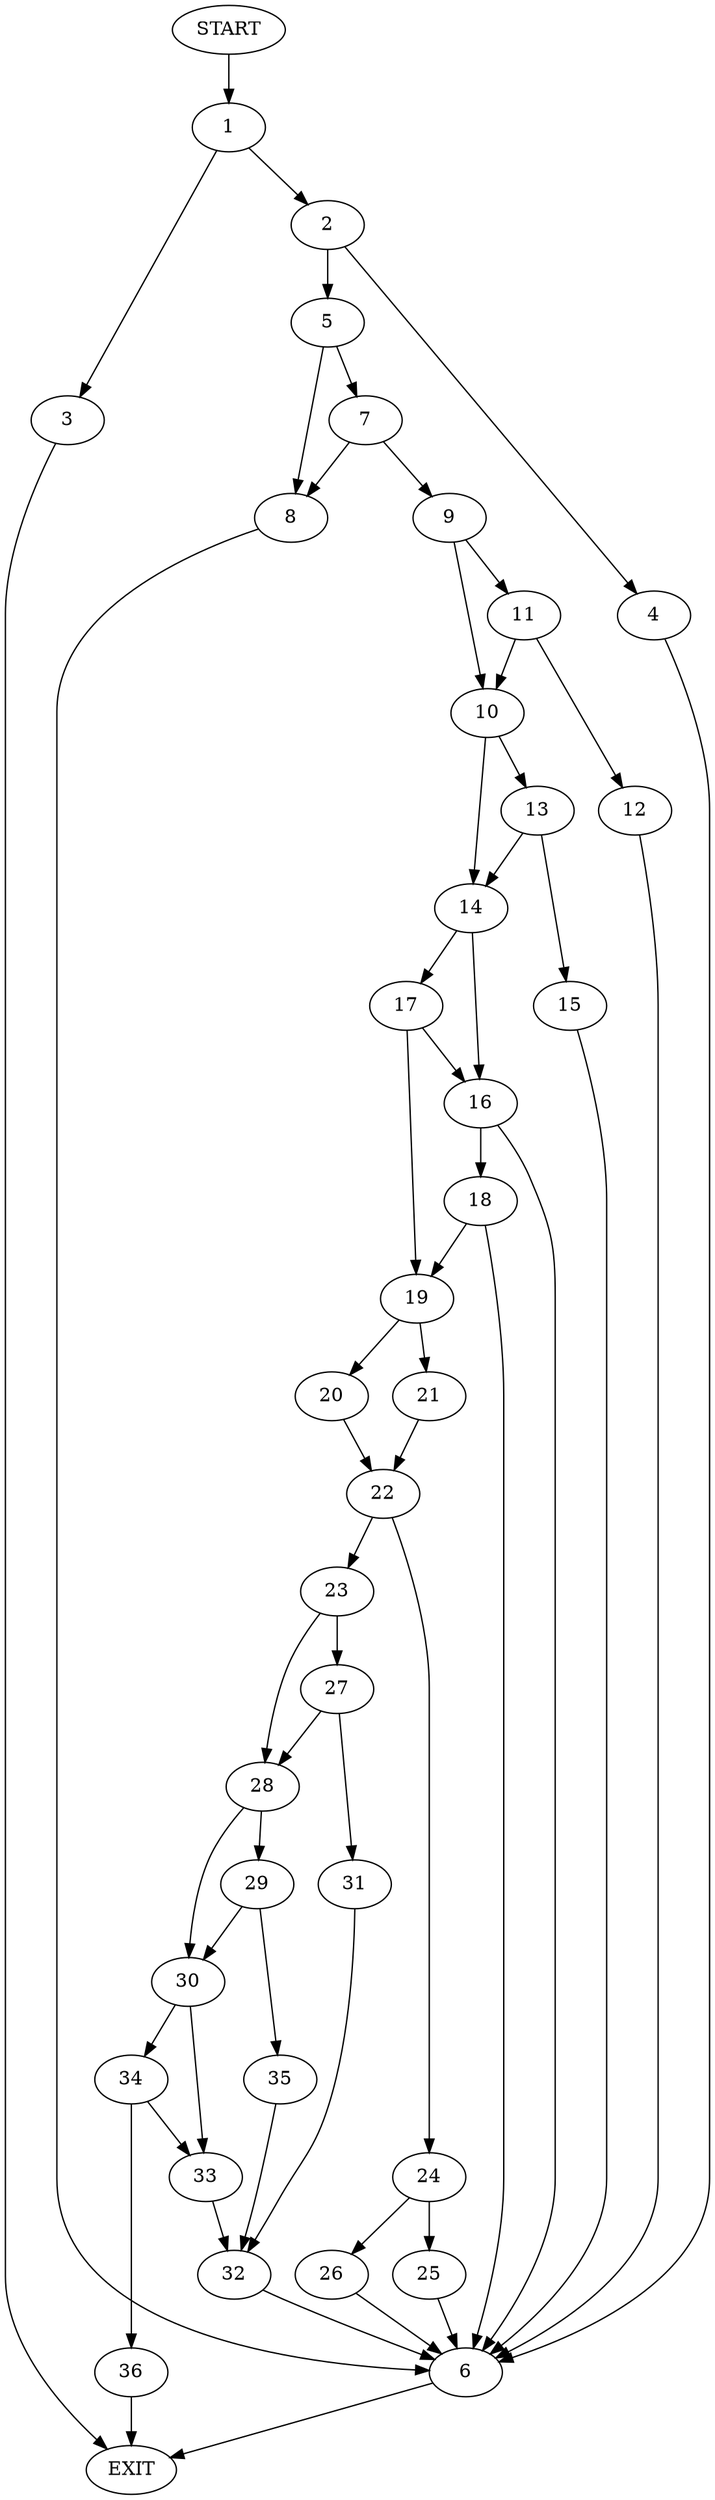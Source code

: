 digraph {
0 [label="START"]
37 [label="EXIT"]
0 -> 1
1 -> 2
1 -> 3
2 -> 4
2 -> 5
3 -> 37
4 -> 6
5 -> 7
5 -> 8
6 -> 37
7 -> 9
7 -> 8
8 -> 6
9 -> 10
9 -> 11
11 -> 12
11 -> 10
10 -> 13
10 -> 14
12 -> 6
13 -> 15
13 -> 14
14 -> 16
14 -> 17
15 -> 6
16 -> 18
16 -> 6
17 -> 16
17 -> 19
19 -> 20
19 -> 21
18 -> 6
18 -> 19
20 -> 22
21 -> 22
22 -> 23
22 -> 24
24 -> 25
24 -> 26
23 -> 27
23 -> 28
28 -> 29
28 -> 30
27 -> 28
27 -> 31
31 -> 32
32 -> 6
30 -> 33
30 -> 34
29 -> 35
29 -> 30
35 -> 32
34 -> 33
34 -> 36
33 -> 32
36 -> 37
26 -> 6
25 -> 6
}
